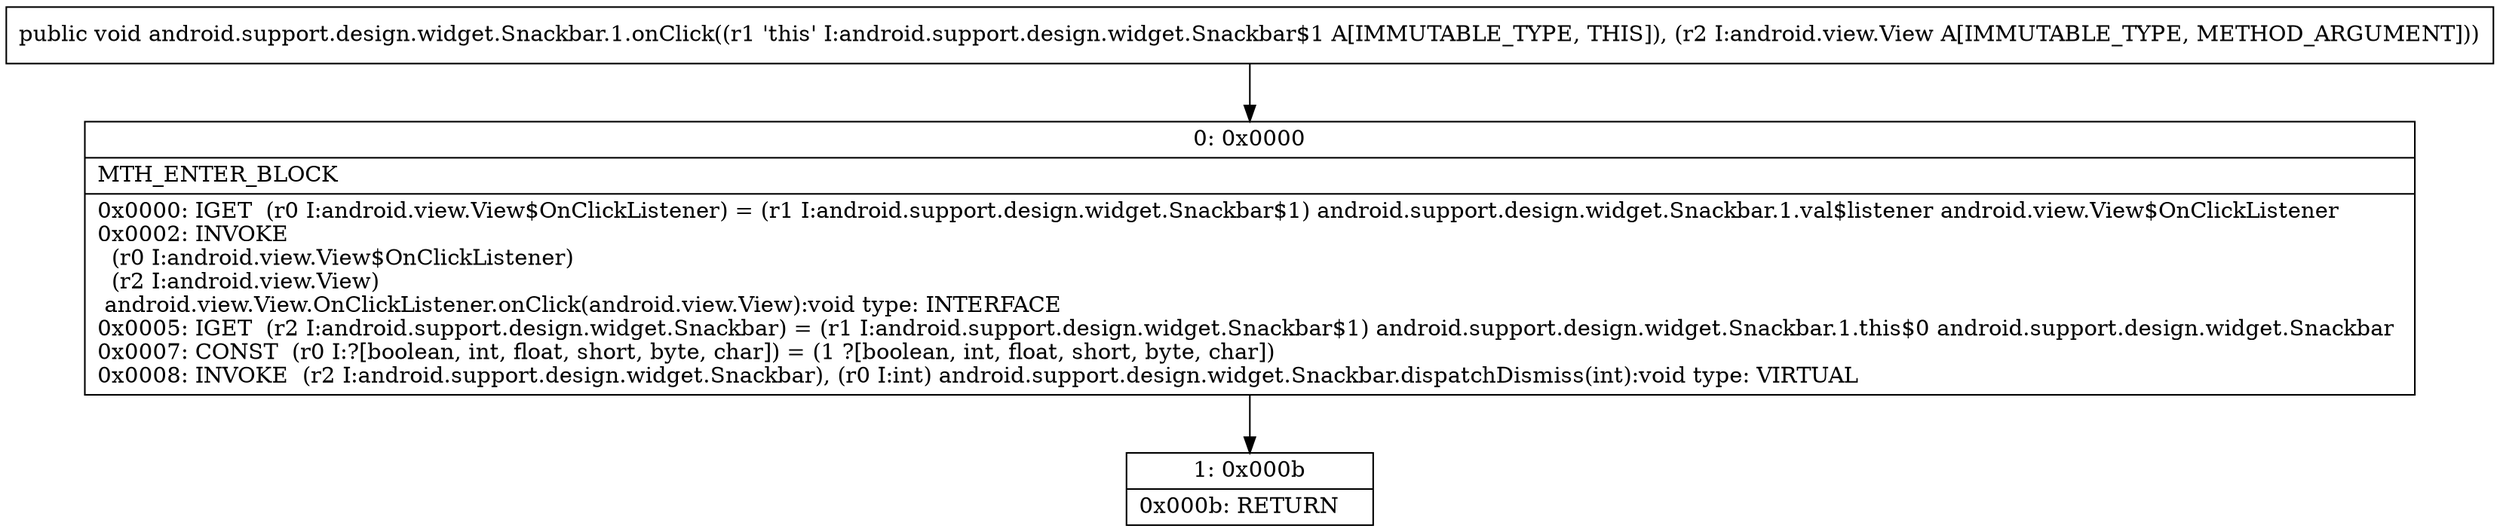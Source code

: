 digraph "CFG forandroid.support.design.widget.Snackbar.1.onClick(Landroid\/view\/View;)V" {
Node_0 [shape=record,label="{0\:\ 0x0000|MTH_ENTER_BLOCK\l|0x0000: IGET  (r0 I:android.view.View$OnClickListener) = (r1 I:android.support.design.widget.Snackbar$1) android.support.design.widget.Snackbar.1.val$listener android.view.View$OnClickListener \l0x0002: INVOKE  \l  (r0 I:android.view.View$OnClickListener)\l  (r2 I:android.view.View)\l android.view.View.OnClickListener.onClick(android.view.View):void type: INTERFACE \l0x0005: IGET  (r2 I:android.support.design.widget.Snackbar) = (r1 I:android.support.design.widget.Snackbar$1) android.support.design.widget.Snackbar.1.this$0 android.support.design.widget.Snackbar \l0x0007: CONST  (r0 I:?[boolean, int, float, short, byte, char]) = (1 ?[boolean, int, float, short, byte, char]) \l0x0008: INVOKE  (r2 I:android.support.design.widget.Snackbar), (r0 I:int) android.support.design.widget.Snackbar.dispatchDismiss(int):void type: VIRTUAL \l}"];
Node_1 [shape=record,label="{1\:\ 0x000b|0x000b: RETURN   \l}"];
MethodNode[shape=record,label="{public void android.support.design.widget.Snackbar.1.onClick((r1 'this' I:android.support.design.widget.Snackbar$1 A[IMMUTABLE_TYPE, THIS]), (r2 I:android.view.View A[IMMUTABLE_TYPE, METHOD_ARGUMENT])) }"];
MethodNode -> Node_0;
Node_0 -> Node_1;
}

